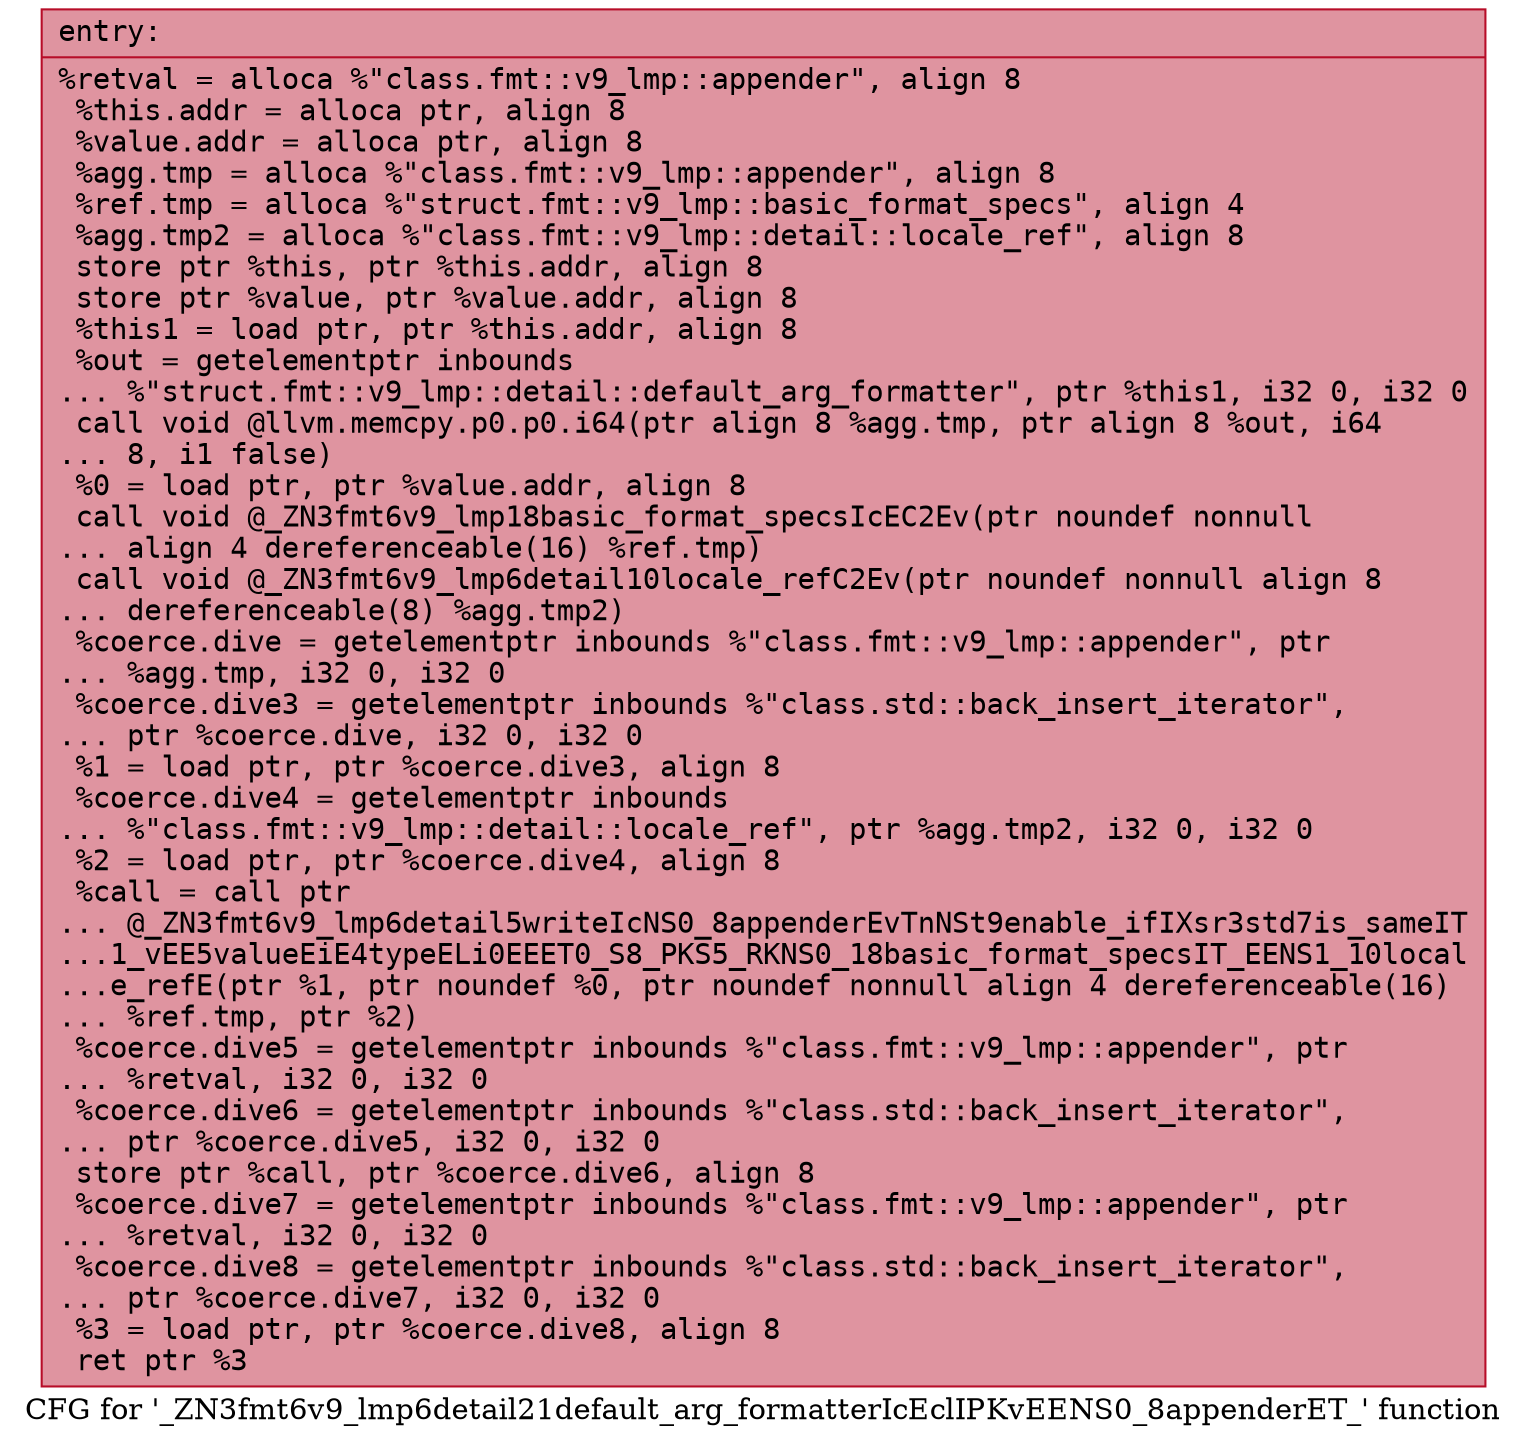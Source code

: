 digraph "CFG for '_ZN3fmt6v9_lmp6detail21default_arg_formatterIcEclIPKvEENS0_8appenderET_' function" {
	label="CFG for '_ZN3fmt6v9_lmp6detail21default_arg_formatterIcEclIPKvEENS0_8appenderET_' function";

	Node0x55fec3083fb0 [shape=record,color="#b70d28ff", style=filled, fillcolor="#b70d2870" fontname="Courier",label="{entry:\l|  %retval = alloca %\"class.fmt::v9_lmp::appender\", align 8\l  %this.addr = alloca ptr, align 8\l  %value.addr = alloca ptr, align 8\l  %agg.tmp = alloca %\"class.fmt::v9_lmp::appender\", align 8\l  %ref.tmp = alloca %\"struct.fmt::v9_lmp::basic_format_specs\", align 4\l  %agg.tmp2 = alloca %\"class.fmt::v9_lmp::detail::locale_ref\", align 8\l  store ptr %this, ptr %this.addr, align 8\l  store ptr %value, ptr %value.addr, align 8\l  %this1 = load ptr, ptr %this.addr, align 8\l  %out = getelementptr inbounds\l... %\"struct.fmt::v9_lmp::detail::default_arg_formatter\", ptr %this1, i32 0, i32 0\l  call void @llvm.memcpy.p0.p0.i64(ptr align 8 %agg.tmp, ptr align 8 %out, i64\l... 8, i1 false)\l  %0 = load ptr, ptr %value.addr, align 8\l  call void @_ZN3fmt6v9_lmp18basic_format_specsIcEC2Ev(ptr noundef nonnull\l... align 4 dereferenceable(16) %ref.tmp)\l  call void @_ZN3fmt6v9_lmp6detail10locale_refC2Ev(ptr noundef nonnull align 8\l... dereferenceable(8) %agg.tmp2)\l  %coerce.dive = getelementptr inbounds %\"class.fmt::v9_lmp::appender\", ptr\l... %agg.tmp, i32 0, i32 0\l  %coerce.dive3 = getelementptr inbounds %\"class.std::back_insert_iterator\",\l... ptr %coerce.dive, i32 0, i32 0\l  %1 = load ptr, ptr %coerce.dive3, align 8\l  %coerce.dive4 = getelementptr inbounds\l... %\"class.fmt::v9_lmp::detail::locale_ref\", ptr %agg.tmp2, i32 0, i32 0\l  %2 = load ptr, ptr %coerce.dive4, align 8\l  %call = call ptr\l... @_ZN3fmt6v9_lmp6detail5writeIcNS0_8appenderEvTnNSt9enable_ifIXsr3std7is_sameIT\l...1_vEE5valueEiE4typeELi0EEET0_S8_PKS5_RKNS0_18basic_format_specsIT_EENS1_10local\l...e_refE(ptr %1, ptr noundef %0, ptr noundef nonnull align 4 dereferenceable(16)\l... %ref.tmp, ptr %2)\l  %coerce.dive5 = getelementptr inbounds %\"class.fmt::v9_lmp::appender\", ptr\l... %retval, i32 0, i32 0\l  %coerce.dive6 = getelementptr inbounds %\"class.std::back_insert_iterator\",\l... ptr %coerce.dive5, i32 0, i32 0\l  store ptr %call, ptr %coerce.dive6, align 8\l  %coerce.dive7 = getelementptr inbounds %\"class.fmt::v9_lmp::appender\", ptr\l... %retval, i32 0, i32 0\l  %coerce.dive8 = getelementptr inbounds %\"class.std::back_insert_iterator\",\l... ptr %coerce.dive7, i32 0, i32 0\l  %3 = load ptr, ptr %coerce.dive8, align 8\l  ret ptr %3\l}"];
}

